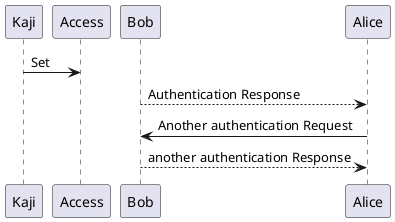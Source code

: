 @startuml
Kaji -> Access: Set
Bob --> Alice: Authentication Response

Alice -> Bob: Another authentication Request
Alice <-- Bob: another authentication Response
@enduml